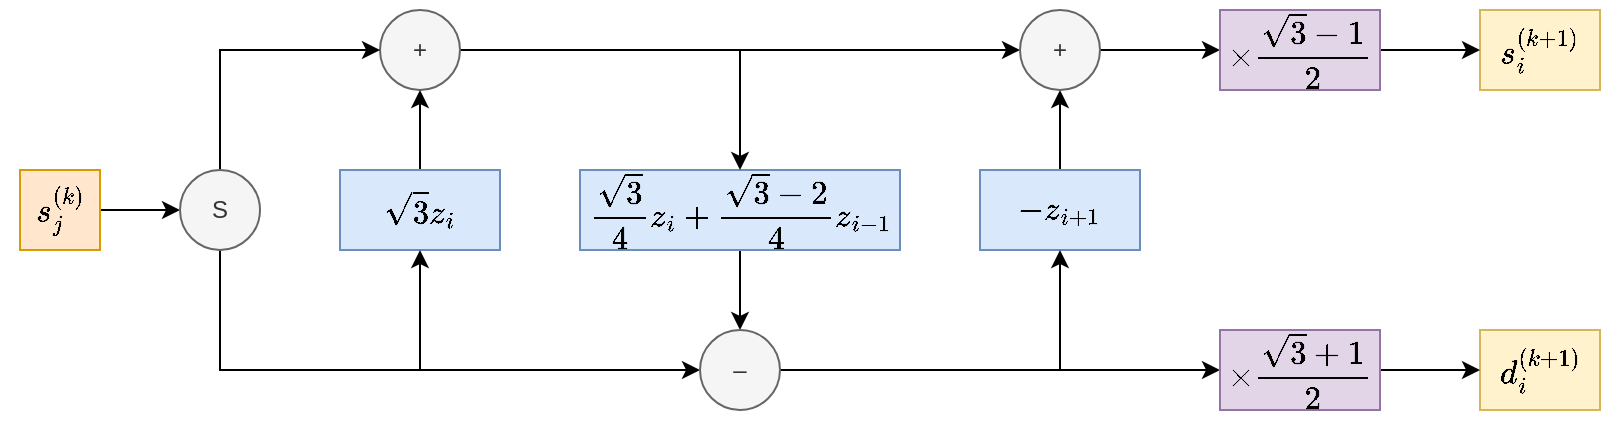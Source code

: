 <mxfile version="13.0.3" type="device"><diagram id="5J6u_H_DOHu8ZD1gq307" name="Page-1"><mxGraphModel dx="1773" dy="680" grid="1" gridSize="10" guides="1" tooltips="1" connect="1" arrows="1" fold="1" page="1" pageScale="1" pageWidth="827" pageHeight="1169" math="1" shadow="0"><root><mxCell id="0"/><mxCell id="1" parent="0"/><mxCell id="C5s2m_-lzqyv_Mn6I4_q-8" style="edgeStyle=orthogonalEdgeStyle;rounded=0;orthogonalLoop=1;jettySize=auto;html=1;exitX=1;exitY=0.5;exitDx=0;exitDy=0;entryX=0;entryY=0.5;entryDx=0;entryDy=0;" parent="1" source="ROqhDVOLV7yhQO3BAYnc-1" target="C5s2m_-lzqyv_Mn6I4_q-4" edge="1"><mxGeometry relative="1" as="geometry"/></mxCell><mxCell id="ROqhDVOLV7yhQO3BAYnc-1" value="`s_j^((k))`" style="rounded=0;whiteSpace=wrap;html=1;fillColor=#ffe6cc;strokeColor=#d79b00;fontFamily=Helvetica;fontSize=14;" parent="1" vertex="1"><mxGeometry y="360" width="40" height="40" as="geometry"/></mxCell><mxCell id="Q8g09IRPfB7DYnjw8tEe-4" style="edgeStyle=orthogonalEdgeStyle;rounded=0;orthogonalLoop=1;jettySize=auto;html=1;exitX=0.5;exitY=1;exitDx=0;exitDy=0;entryX=0;entryY=0.5;entryDx=0;entryDy=0;" parent="1" source="C5s2m_-lzqyv_Mn6I4_q-4" target="Q8g09IRPfB7DYnjw8tEe-3" edge="1"><mxGeometry relative="1" as="geometry"><mxPoint x="140" y="460" as="sourcePoint"/></mxGeometry></mxCell><mxCell id="Q8g09IRPfB7DYnjw8tEe-5" style="edgeStyle=orthogonalEdgeStyle;rounded=0;orthogonalLoop=1;jettySize=auto;html=1;exitX=0.5;exitY=1;exitDx=0;exitDy=0;entryX=0.5;entryY=0;entryDx=0;entryDy=0;" parent="1" source="Q8g09IRPfB7DYnjw8tEe-1" target="Q8g09IRPfB7DYnjw8tEe-3" edge="1"><mxGeometry relative="1" as="geometry"/></mxCell><mxCell id="Q8g09IRPfB7DYnjw8tEe-1" value="`sqrt(3)/4z_i + (sqrt(3) - 2)/4 z_(i-1)`" style="rounded=0;whiteSpace=wrap;html=1;fillColor=#dae8fc;strokeColor=#6c8ebf;fontFamily=Helvetica;fontSize=14;" parent="1" vertex="1"><mxGeometry x="280" y="360" width="160" height="40" as="geometry"/></mxCell><mxCell id="cK-Xn4loOx3o9Hj0uK2m-10" style="edgeStyle=orthogonalEdgeStyle;rounded=0;orthogonalLoop=1;jettySize=auto;html=1;exitX=1;exitY=0.5;exitDx=0;exitDy=0;entryX=0;entryY=0.5;entryDx=0;entryDy=0;" edge="1" parent="1" source="Q8g09IRPfB7DYnjw8tEe-3" target="cK-Xn4loOx3o9Hj0uK2m-6"><mxGeometry relative="1" as="geometry"/></mxCell><mxCell id="Q8g09IRPfB7DYnjw8tEe-3" value="–" style="ellipse;whiteSpace=wrap;html=1;aspect=fixed;fillColor=#f5f5f5;strokeColor=#666666;fontColor=#333333;" parent="1" vertex="1"><mxGeometry x="340" y="440" width="40" height="40" as="geometry"/></mxCell><mxCell id="cK-Xn4loOx3o9Hj0uK2m-4" style="edgeStyle=orthogonalEdgeStyle;rounded=0;orthogonalLoop=1;jettySize=auto;html=1;exitX=0.5;exitY=0;exitDx=0;exitDy=0;entryX=0.5;entryY=1;entryDx=0;entryDy=0;" edge="1" parent="1" source="Q8g09IRPfB7DYnjw8tEe-6" target="cK-Xn4loOx3o9Hj0uK2m-3"><mxGeometry relative="1" as="geometry"/></mxCell><mxCell id="Q8g09IRPfB7DYnjw8tEe-6" value="`-z_(i+1)`" style="rounded=0;whiteSpace=wrap;html=1;fillColor=#dae8fc;strokeColor=#6c8ebf;fontFamily=Helvetica;fontSize=14;" parent="1" vertex="1"><mxGeometry x="480" y="360" width="80" height="40" as="geometry"/></mxCell><mxCell id="cK-Xn4loOx3o9Hj0uK2m-9" style="edgeStyle=orthogonalEdgeStyle;rounded=0;orthogonalLoop=1;jettySize=auto;html=1;exitX=1;exitY=0.5;exitDx=0;exitDy=0;entryX=0;entryY=0.5;entryDx=0;entryDy=0;" edge="1" parent="1" source="Q8g09IRPfB7DYnjw8tEe-8" target="cK-Xn4loOx3o9Hj0uK2m-3"><mxGeometry relative="1" as="geometry"/></mxCell><mxCell id="Q8g09IRPfB7DYnjw8tEe-8" value="+" style="ellipse;whiteSpace=wrap;html=1;aspect=fixed;fillColor=#f5f5f5;strokeColor=#666666;fontColor=#333333;" parent="1" vertex="1"><mxGeometry x="180" y="280" width="40" height="40" as="geometry"/></mxCell><mxCell id="C5s2m_-lzqyv_Mn6I4_q-7" style="edgeStyle=orthogonalEdgeStyle;rounded=0;orthogonalLoop=1;jettySize=auto;html=1;exitX=0.5;exitY=0;exitDx=0;exitDy=0;entryX=0;entryY=0.5;entryDx=0;entryDy=0;" parent="1" source="C5s2m_-lzqyv_Mn6I4_q-4" target="Q8g09IRPfB7DYnjw8tEe-8" edge="1"><mxGeometry relative="1" as="geometry"/></mxCell><mxCell id="C5s2m_-lzqyv_Mn6I4_q-4" value="S" style="ellipse;whiteSpace=wrap;html=1;aspect=fixed;fillColor=#f5f5f5;strokeColor=#666666;fontColor=#333333;" parent="1" vertex="1"><mxGeometry x="80" y="360" width="40" height="40" as="geometry"/></mxCell><mxCell id="C5s2m_-lzqyv_Mn6I4_q-34" value="`s_i^((k+1))`" style="rounded=0;whiteSpace=wrap;html=1;fillColor=#fff2cc;strokeColor=#d6b656;fontFamily=Helvetica;fontSize=14;" parent="1" vertex="1"><mxGeometry x="730" y="280" width="60" height="40" as="geometry"/></mxCell><mxCell id="C5s2m_-lzqyv_Mn6I4_q-35" value="`d_i^((k+1))`" style="rounded=0;whiteSpace=wrap;html=1;fillColor=#fff2cc;strokeColor=#d6b656;fontFamily=Helvetica;fontSize=14;" parent="1" vertex="1"><mxGeometry x="730" y="440" width="60" height="40" as="geometry"/></mxCell><mxCell id="cK-Xn4loOx3o9Hj0uK2m-2" style="edgeStyle=orthogonalEdgeStyle;rounded=0;orthogonalLoop=1;jettySize=auto;html=1;exitX=0.5;exitY=0;exitDx=0;exitDy=0;entryX=0.5;entryY=1;entryDx=0;entryDy=0;" edge="1" parent="1" source="cK-Xn4loOx3o9Hj0uK2m-1" target="Q8g09IRPfB7DYnjw8tEe-8"><mxGeometry relative="1" as="geometry"/></mxCell><mxCell id="cK-Xn4loOx3o9Hj0uK2m-1" value="`sqrt(3)z_i`" style="rounded=0;whiteSpace=wrap;html=1;fillColor=#dae8fc;strokeColor=#6c8ebf;fontFamily=Helvetica;fontSize=14;" vertex="1" parent="1"><mxGeometry x="160" y="360" width="80" height="40" as="geometry"/></mxCell><mxCell id="cK-Xn4loOx3o9Hj0uK2m-11" style="edgeStyle=orthogonalEdgeStyle;rounded=0;orthogonalLoop=1;jettySize=auto;html=1;exitX=1;exitY=0.5;exitDx=0;exitDy=0;entryX=0;entryY=0.5;entryDx=0;entryDy=0;" edge="1" parent="1" source="cK-Xn4loOx3o9Hj0uK2m-3" target="cK-Xn4loOx3o9Hj0uK2m-5"><mxGeometry relative="1" as="geometry"/></mxCell><mxCell id="cK-Xn4loOx3o9Hj0uK2m-3" value="+" style="ellipse;whiteSpace=wrap;html=1;aspect=fixed;fillColor=#f5f5f5;strokeColor=#666666;fontColor=#333333;" vertex="1" parent="1"><mxGeometry x="500" y="280" width="40" height="40" as="geometry"/></mxCell><mxCell id="cK-Xn4loOx3o9Hj0uK2m-7" style="edgeStyle=orthogonalEdgeStyle;rounded=0;orthogonalLoop=1;jettySize=auto;html=1;exitX=1;exitY=0.5;exitDx=0;exitDy=0;entryX=0;entryY=0.5;entryDx=0;entryDy=0;" edge="1" parent="1" source="cK-Xn4loOx3o9Hj0uK2m-5" target="C5s2m_-lzqyv_Mn6I4_q-34"><mxGeometry relative="1" as="geometry"/></mxCell><mxCell id="cK-Xn4loOx3o9Hj0uK2m-5" value="`times (sqrt(3) - 1)/2`" style="rounded=0;whiteSpace=wrap;html=1;fillColor=#e1d5e7;strokeColor=#9673a6;fontFamily=Helvetica;fontSize=14;" vertex="1" parent="1"><mxGeometry x="600" y="280" width="80" height="40" as="geometry"/></mxCell><mxCell id="cK-Xn4loOx3o9Hj0uK2m-8" style="edgeStyle=orthogonalEdgeStyle;rounded=0;orthogonalLoop=1;jettySize=auto;html=1;exitX=1;exitY=0.5;exitDx=0;exitDy=0;entryX=0;entryY=0.5;entryDx=0;entryDy=0;" edge="1" parent="1" source="cK-Xn4loOx3o9Hj0uK2m-6" target="C5s2m_-lzqyv_Mn6I4_q-35"><mxGeometry relative="1" as="geometry"/></mxCell><mxCell id="cK-Xn4loOx3o9Hj0uK2m-6" value="`times (sqrt(3) + 1)/2`" style="rounded=0;whiteSpace=wrap;html=1;fillColor=#e1d5e7;strokeColor=#9673a6;fontFamily=Helvetica;fontSize=14;" vertex="1" parent="1"><mxGeometry x="600" y="440" width="80" height="40" as="geometry"/></mxCell><mxCell id="cK-Xn4loOx3o9Hj0uK2m-12" value="" style="endArrow=classic;html=1;entryX=0.5;entryY=1;entryDx=0;entryDy=0;" edge="1" parent="1" target="Q8g09IRPfB7DYnjw8tEe-6"><mxGeometry width="50" height="50" relative="1" as="geometry"><mxPoint x="520" y="460" as="sourcePoint"/><mxPoint x="540" y="450" as="targetPoint"/></mxGeometry></mxCell><mxCell id="cK-Xn4loOx3o9Hj0uK2m-13" value="" style="endArrow=classic;html=1;entryX=0.5;entryY=0;entryDx=0;entryDy=0;" edge="1" parent="1" target="Q8g09IRPfB7DYnjw8tEe-1"><mxGeometry width="50" height="50" relative="1" as="geometry"><mxPoint x="360" y="300" as="sourcePoint"/><mxPoint x="510" y="320" as="targetPoint"/></mxGeometry></mxCell><mxCell id="cK-Xn4loOx3o9Hj0uK2m-14" value="" style="endArrow=none;html=1;exitX=0.5;exitY=1;exitDx=0;exitDy=0;startArrow=classic;startFill=1;endFill=0;" edge="1" parent="1" source="cK-Xn4loOx3o9Hj0uK2m-1"><mxGeometry width="50" height="50" relative="1" as="geometry"><mxPoint x="460" y="370" as="sourcePoint"/><mxPoint x="200" y="460" as="targetPoint"/></mxGeometry></mxCell></root></mxGraphModel></diagram></mxfile>